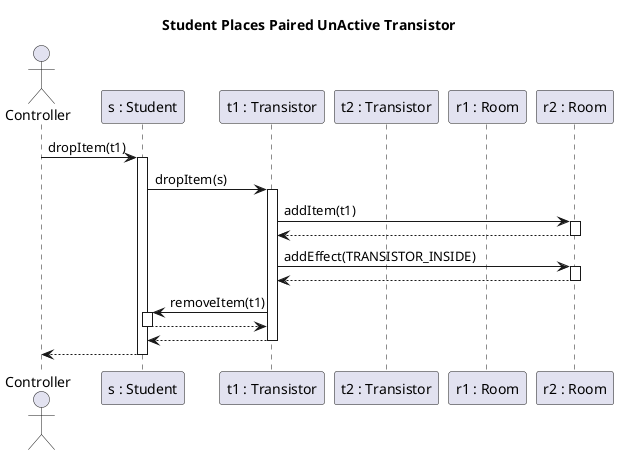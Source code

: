 @startuml student_places_transistor
title Student Places Paired UnActive Transistor

actor Controller as c order 10
participant "t1 : Transistor" as Transistor order 30
participant "s : Student" as Student order 11
participant "t2 : Transistor" as Transistor2 order 40
participant "r1 : Room" as Room order 50
participant "r2 : Room" as Room2 order 60

c -> Student : dropItem(t1)
activate Student

    Student -> Transistor : dropItem(s)
    activate Transistor

        Transistor -> Room2: addItem(t1)
        activate Room2
            Transistor <-- Room2
        deactivate Room2

        Transistor -> Room2: addEffect(TRANSISTOR_INSIDE)
        activate Room2
            Transistor <-- Room2
        deactivate Room2
        Transistor -> Student: removeItem(t1)
        activate Student
            Transistor <-- Student
        deactivate Student

        
    Student <-- Transistor
    deactivate Transistor

    c <-- Student
deactivate Student




@enduml
